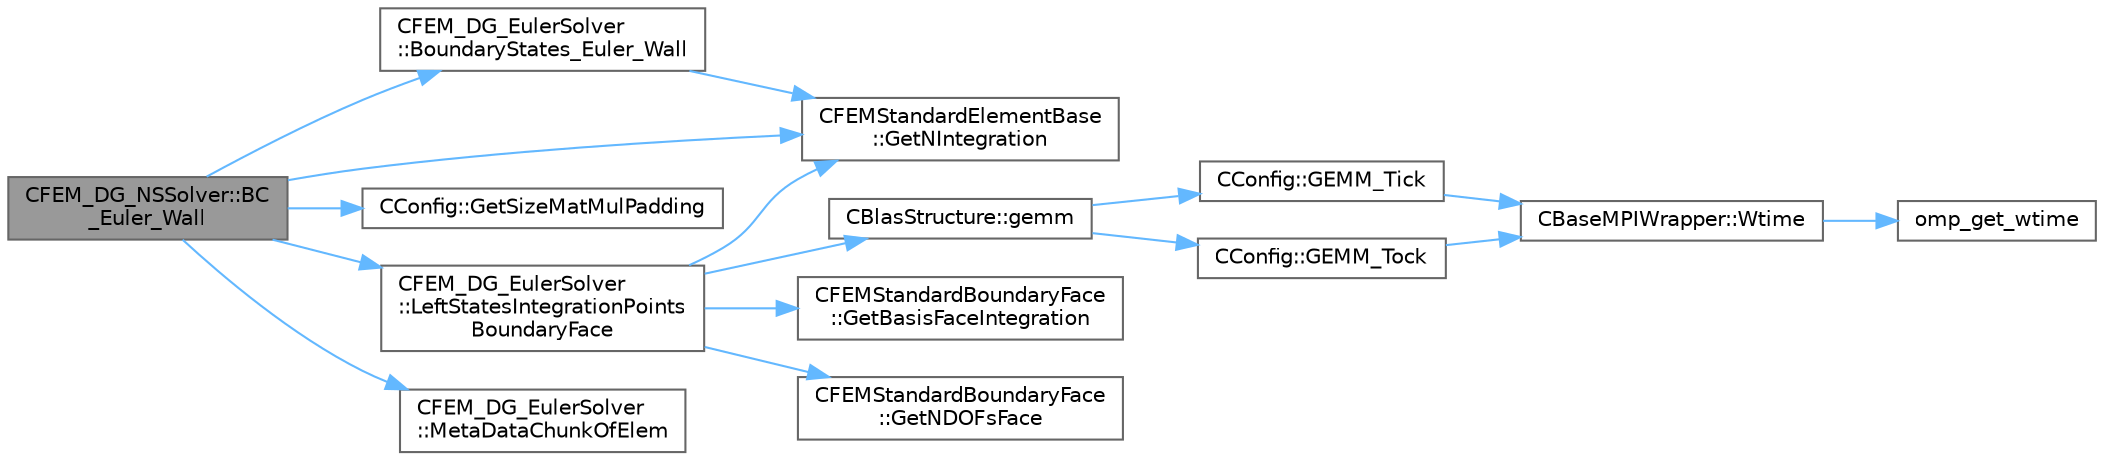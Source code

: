 digraph "CFEM_DG_NSSolver::BC_Euler_Wall"
{
 // LATEX_PDF_SIZE
  bgcolor="transparent";
  edge [fontname=Helvetica,fontsize=10,labelfontname=Helvetica,labelfontsize=10];
  node [fontname=Helvetica,fontsize=10,shape=box,height=0.2,width=0.4];
  rankdir="LR";
  Node1 [id="Node000001",label="CFEM_DG_NSSolver::BC\l_Euler_Wall",height=0.2,width=0.4,color="gray40", fillcolor="grey60", style="filled", fontcolor="black",tooltip="Impose via the residual the Euler wall boundary condition."];
  Node1 -> Node2 [id="edge1_Node000001_Node000002",color="steelblue1",style="solid",tooltip=" "];
  Node2 [id="Node000002",label="CFEM_DG_EulerSolver\l::BoundaryStates_Euler_Wall",height=0.2,width=0.4,color="grey40", fillcolor="white", style="filled",URL="$classCFEM__DG__EulerSolver.html#a5d32e85923daf35ff0126d5f716ff9ec",tooltip="Function, which computes the boundary states in the integration points of the boundary face by applyi..."];
  Node2 -> Node3 [id="edge2_Node000002_Node000003",color="steelblue1",style="solid",tooltip=" "];
  Node3 [id="Node000003",label="CFEMStandardElementBase\l::GetNIntegration",height=0.2,width=0.4,color="grey40", fillcolor="white", style="filled",URL="$classCFEMStandardElementBase.html#aa5ad06a05a1d7b66bccca65521168a3b",tooltip="Function, which makes available the number of integration points for this standard element."];
  Node1 -> Node3 [id="edge3_Node000001_Node000003",color="steelblue1",style="solid",tooltip=" "];
  Node1 -> Node4 [id="edge4_Node000001_Node000004",color="steelblue1",style="solid",tooltip=" "];
  Node4 [id="Node000004",label="CConfig::GetSizeMatMulPadding",height=0.2,width=0.4,color="grey40", fillcolor="white", style="filled",URL="$classCConfig.html#a82d3faf3154d13bf694af4d818ef91c7",tooltip="Function to make available the matrix size in vectorization in order to optimize the gemm performance..."];
  Node1 -> Node5 [id="edge5_Node000001_Node000005",color="steelblue1",style="solid",tooltip=" "];
  Node5 [id="Node000005",label="CFEM_DG_EulerSolver\l::LeftStatesIntegrationPoints\lBoundaryFace",height=0.2,width=0.4,color="grey40", fillcolor="white", style="filled",URL="$classCFEM__DG__EulerSolver.html#a79debb4e2ee70feac94e9a420705dbf9",tooltip="Function, which computes the left state of a boundary face."];
  Node5 -> Node6 [id="edge6_Node000005_Node000006",color="steelblue1",style="solid",tooltip=" "];
  Node6 [id="Node000006",label="CBlasStructure::gemm",height=0.2,width=0.4,color="grey40", fillcolor="white", style="filled",URL="$classCBlasStructure.html#ad282634317e0a32bce7896e2ddc40043",tooltip="Function, which carries out a dense matrix product. It is a limited version of the BLAS gemm function..."];
  Node6 -> Node7 [id="edge7_Node000006_Node000007",color="steelblue1",style="solid",tooltip=" "];
  Node7 [id="Node000007",label="CConfig::GEMM_Tick",height=0.2,width=0.4,color="grey40", fillcolor="white", style="filled",URL="$classCConfig.html#a2843524e5245c2c6128acdd20e746f4a",tooltip="Start the timer for profiling subroutines."];
  Node7 -> Node8 [id="edge8_Node000007_Node000008",color="steelblue1",style="solid",tooltip=" "];
  Node8 [id="Node000008",label="CBaseMPIWrapper::Wtime",height=0.2,width=0.4,color="grey40", fillcolor="white", style="filled",URL="$classCBaseMPIWrapper.html#adcf32aa628d4b515e8835bc5c56fbf08",tooltip=" "];
  Node8 -> Node9 [id="edge9_Node000008_Node000009",color="steelblue1",style="solid",tooltip=" "];
  Node9 [id="Node000009",label="omp_get_wtime",height=0.2,width=0.4,color="grey40", fillcolor="white", style="filled",URL="$omp__structure_8hpp.html#a649bd48ab038a72108f11f5a85316266",tooltip="Return the wall time."];
  Node6 -> Node10 [id="edge10_Node000006_Node000010",color="steelblue1",style="solid",tooltip=" "];
  Node10 [id="Node000010",label="CConfig::GEMM_Tock",height=0.2,width=0.4,color="grey40", fillcolor="white", style="filled",URL="$classCConfig.html#a695fe18134532a43b328845dd0cce3bb",tooltip="Stop the timer for the GEMM profiling and store results."];
  Node10 -> Node8 [id="edge11_Node000010_Node000008",color="steelblue1",style="solid",tooltip=" "];
  Node5 -> Node11 [id="edge12_Node000005_Node000011",color="steelblue1",style="solid",tooltip=" "];
  Node11 [id="Node000011",label="CFEMStandardBoundaryFace\l::GetBasisFaceIntegration",height=0.2,width=0.4,color="grey40", fillcolor="white", style="filled",URL="$classCFEMStandardBoundaryFace.html#a283dc8babad462022e4621afe0251929",tooltip="Function, which makes available the face basis functions in the integration points."];
  Node5 -> Node12 [id="edge13_Node000005_Node000012",color="steelblue1",style="solid",tooltip=" "];
  Node12 [id="Node000012",label="CFEMStandardBoundaryFace\l::GetNDOFsFace",height=0.2,width=0.4,color="grey40", fillcolor="white", style="filled",URL="$classCFEMStandardBoundaryFace.html#a26266f4d68d95c22bbb949fe6d8f5db6",tooltip="Function, which makes available the number of DOFs of the face."];
  Node5 -> Node3 [id="edge14_Node000005_Node000003",color="steelblue1",style="solid",tooltip=" "];
  Node1 -> Node13 [id="edge15_Node000001_Node000013",color="steelblue1",style="solid",tooltip=" "];
  Node13 [id="Node000013",label="CFEM_DG_EulerSolver\l::MetaDataChunkOfElem",height=0.2,width=0.4,color="grey40", fillcolor="white", style="filled",URL="$classCFEM__DG__EulerSolver.html#ad358fa06c0e5b2762ad3258eb2c677e2",tooltip="Template function, which determines some meta data for the chunk of elements/faces that must be treat..."];
}
